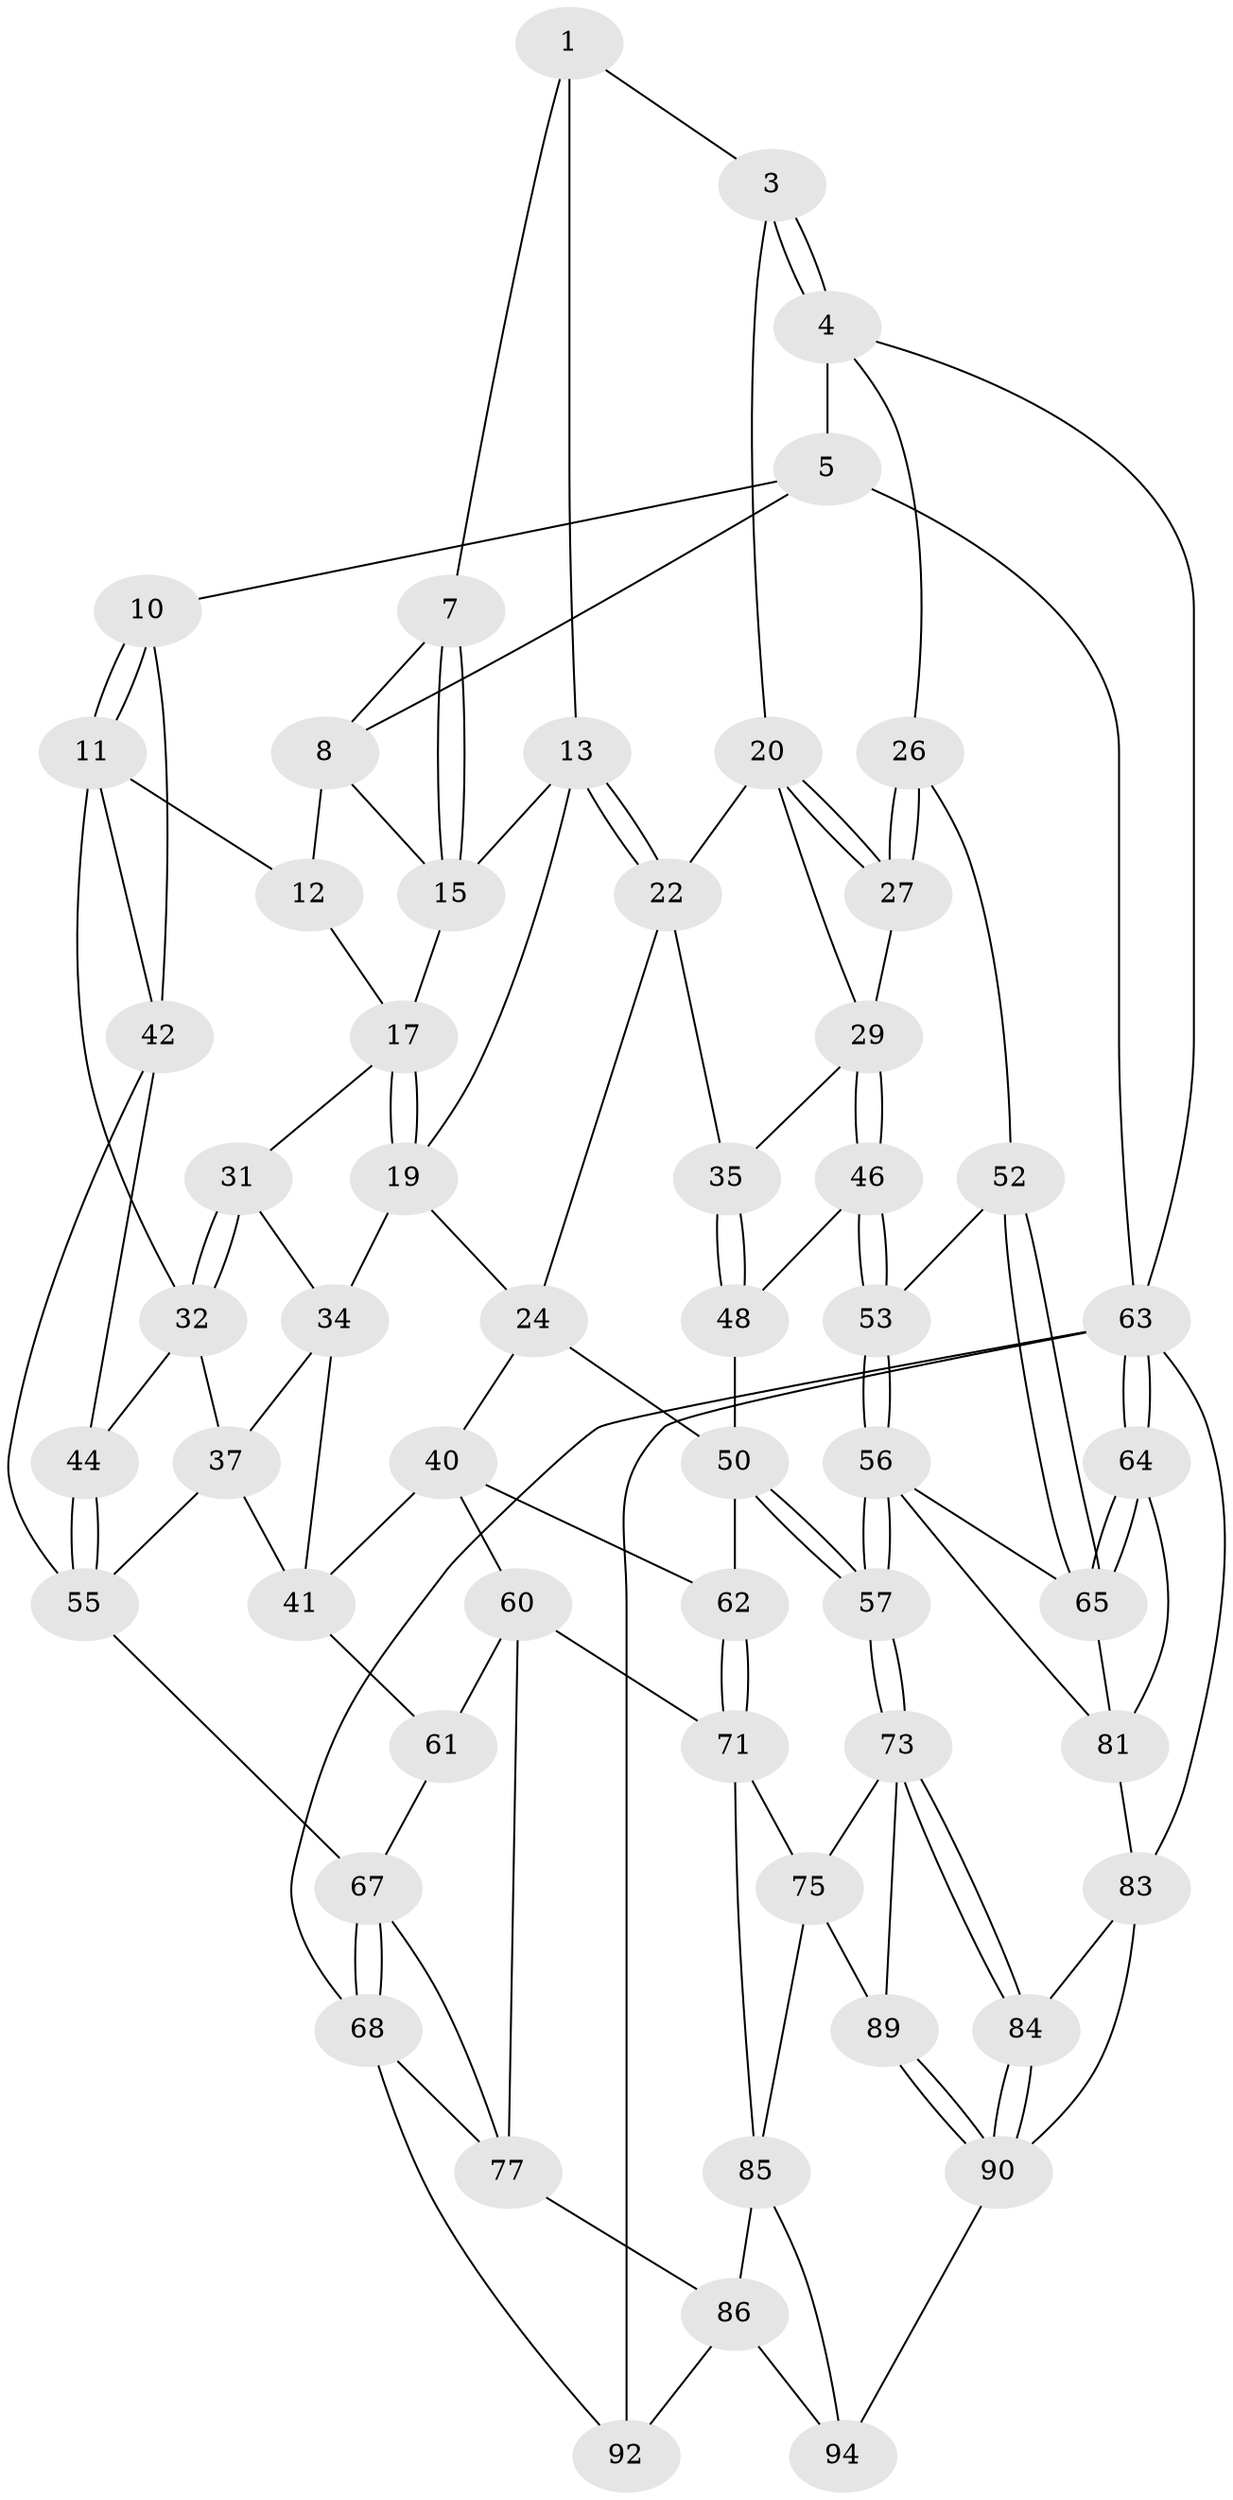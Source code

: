 // original degree distribution, {3: 0.020833333333333332, 5: 0.5625, 4: 0.21875, 6: 0.19791666666666666}
// Generated by graph-tools (version 1.1) at 2025/42/03/06/25 10:42:26]
// undirected, 57 vertices, 128 edges
graph export_dot {
graph [start="1"]
  node [color=gray90,style=filled];
  1 [pos="+0.5736990626962263+0",super="+2"];
  3 [pos="+0.878446314563515+0"];
  4 [pos="+1+0"];
  5 [pos="+0+0",super="+6"];
  7 [pos="+0.47725466911752706+0.06655980688304962"];
  8 [pos="+0.4201258607205562+0.10278778486982765",super="+9"];
  10 [pos="+0+0"];
  11 [pos="+0+0.0005185836981391708",super="+33"];
  12 [pos="+0.26138209548776037+0.11229002853980058"];
  13 [pos="+0.593598656400516+0.1522588802733433",super="+14"];
  15 [pos="+0.543074638787548+0.12355398848958467",super="+16"];
  17 [pos="+0.3965970759426658+0.16601988744422594",super="+18"];
  19 [pos="+0.4574609977071558+0.21540869027318418",super="+25"];
  20 [pos="+0.796012260856651+0.1586112771051232",super="+21"];
  22 [pos="+0.6254915138520009+0.2144178380917536",super="+23"];
  24 [pos="+0.5456572881869383+0.36183507389294767",super="+39"];
  26 [pos="+1+0.09219563728292993",super="+45"];
  27 [pos="+0.8491553107576407+0.26769802259829084",super="+28"];
  29 [pos="+0.7724042028543356+0.35882284477417925",super="+30"];
  31 [pos="+0.2813115658559501+0.2332153617728953"];
  32 [pos="+0.20298225423897892+0.30268572673383143",super="+38"];
  34 [pos="+0.3763309157026105+0.3214117854590737",super="+36"];
  35 [pos="+0.6434101995629514+0.3366028397393457"];
  37 [pos="+0.2665150864780858+0.4037210492570944",super="+54"];
  40 [pos="+0.388226897004239+0.4474796032632422",super="+59"];
  41 [pos="+0.38246637754221696+0.44490243672837104",super="+58"];
  42 [pos="+0.14652546259232804+0.3018254693388225",super="+43"];
  44 [pos="+0.0853777494462699+0.5119468466316837"];
  46 [pos="+0.7738726152560774+0.41775251176218675",super="+47"];
  48 [pos="+0.6630818458959608+0.426817597422449",super="+49"];
  50 [pos="+0.619905964710687+0.6212519548529757",super="+51"];
  52 [pos="+1+0.5311796852254375"];
  53 [pos="+0.8476702725786275+0.5409806548002688"];
  55 [pos="+0.06885255411319074+0.5468022273232535",super="+66"];
  56 [pos="+0.6772565894415459+0.6594688373235226",super="+80"];
  57 [pos="+0.6673187020540471+0.6592715373038616"];
  60 [pos="+0.28137767579123607+0.676385635983872",super="+72"];
  61 [pos="+0.215151178427332+0.6484784955163226"];
  62 [pos="+0.5670562116821403+0.6305750982143433"];
  63 [pos="+1+1",super="+69"];
  64 [pos="+1+0.6525449581458332"];
  65 [pos="+1+0.6466955035249204",super="+79"];
  67 [pos="+0+0.8545917819569635",super="+70"];
  68 [pos="+0+0.9965448196567399",super="+93"];
  71 [pos="+0.42275739446599747+0.7639781355881292",super="+76"];
  73 [pos="+0.6261370862324743+0.8020372353554759",super="+74"];
  75 [pos="+0.5145723203936048+0.8414380492330561",super="+87"];
  77 [pos="+0.3306138809248908+0.8281257192098578",super="+78"];
  81 [pos="+0.8102640688199046+0.7969450433847228",super="+82"];
  83 [pos="+0.8376526353670527+0.9002952880233035",super="+96"];
  84 [pos="+0.6493925736712653+0.8552279035093298"];
  85 [pos="+0.4342401478228817+0.9021631598679313",super="+88"];
  86 [pos="+0.33575053823334183+0.8458320190105055",super="+91"];
  89 [pos="+0.5610587322838224+0.9309963192075232"];
  90 [pos="+0.6384218465485052+0.9913841471425747",super="+95"];
  92 [pos="+0.2893448474302601+1"];
  94 [pos="+0.41119452692115194+1"];
  1 -- 7;
  1 -- 3;
  1 -- 13;
  3 -- 4;
  3 -- 4;
  3 -- 20;
  4 -- 5;
  4 -- 26;
  4 -- 63;
  5 -- 10;
  5 -- 63;
  5 -- 8;
  7 -- 8;
  7 -- 15;
  7 -- 15;
  8 -- 15;
  8 -- 12;
  10 -- 11;
  10 -- 11;
  10 -- 42;
  11 -- 12;
  11 -- 32;
  11 -- 42;
  12 -- 17;
  13 -- 22;
  13 -- 22;
  13 -- 19;
  13 -- 15;
  15 -- 17;
  17 -- 19;
  17 -- 19;
  17 -- 31;
  19 -- 24;
  19 -- 34;
  20 -- 27;
  20 -- 27;
  20 -- 22;
  20 -- 29;
  22 -- 24;
  22 -- 35;
  24 -- 40;
  24 -- 50;
  26 -- 27 [weight=2];
  26 -- 27;
  26 -- 52;
  27 -- 29;
  29 -- 46;
  29 -- 46;
  29 -- 35;
  31 -- 32;
  31 -- 32;
  31 -- 34;
  32 -- 44;
  32 -- 37;
  34 -- 41;
  34 -- 37;
  35 -- 48;
  35 -- 48;
  37 -- 55;
  37 -- 41;
  40 -- 41;
  40 -- 60;
  40 -- 62;
  41 -- 61;
  42 -- 44;
  42 -- 55;
  44 -- 55;
  44 -- 55;
  46 -- 53;
  46 -- 53;
  46 -- 48 [weight=2];
  48 -- 50;
  50 -- 57;
  50 -- 57;
  50 -- 62;
  52 -- 53;
  52 -- 65;
  52 -- 65;
  53 -- 56;
  53 -- 56;
  55 -- 67;
  56 -- 57;
  56 -- 57;
  56 -- 65;
  56 -- 81;
  57 -- 73;
  57 -- 73;
  60 -- 61;
  60 -- 77;
  60 -- 71;
  61 -- 67;
  62 -- 71;
  62 -- 71;
  63 -- 64;
  63 -- 64;
  63 -- 83;
  63 -- 92;
  63 -- 68;
  64 -- 65;
  64 -- 65;
  64 -- 81;
  65 -- 81;
  67 -- 68;
  67 -- 68;
  67 -- 77;
  68 -- 92;
  68 -- 77;
  71 -- 75;
  71 -- 85;
  73 -- 84;
  73 -- 84;
  73 -- 89;
  73 -- 75;
  75 -- 89;
  75 -- 85;
  77 -- 86;
  81 -- 83;
  83 -- 84;
  83 -- 90;
  84 -- 90;
  84 -- 90;
  85 -- 86;
  85 -- 94;
  86 -- 94;
  86 -- 92;
  89 -- 90;
  89 -- 90;
  90 -- 94;
}
